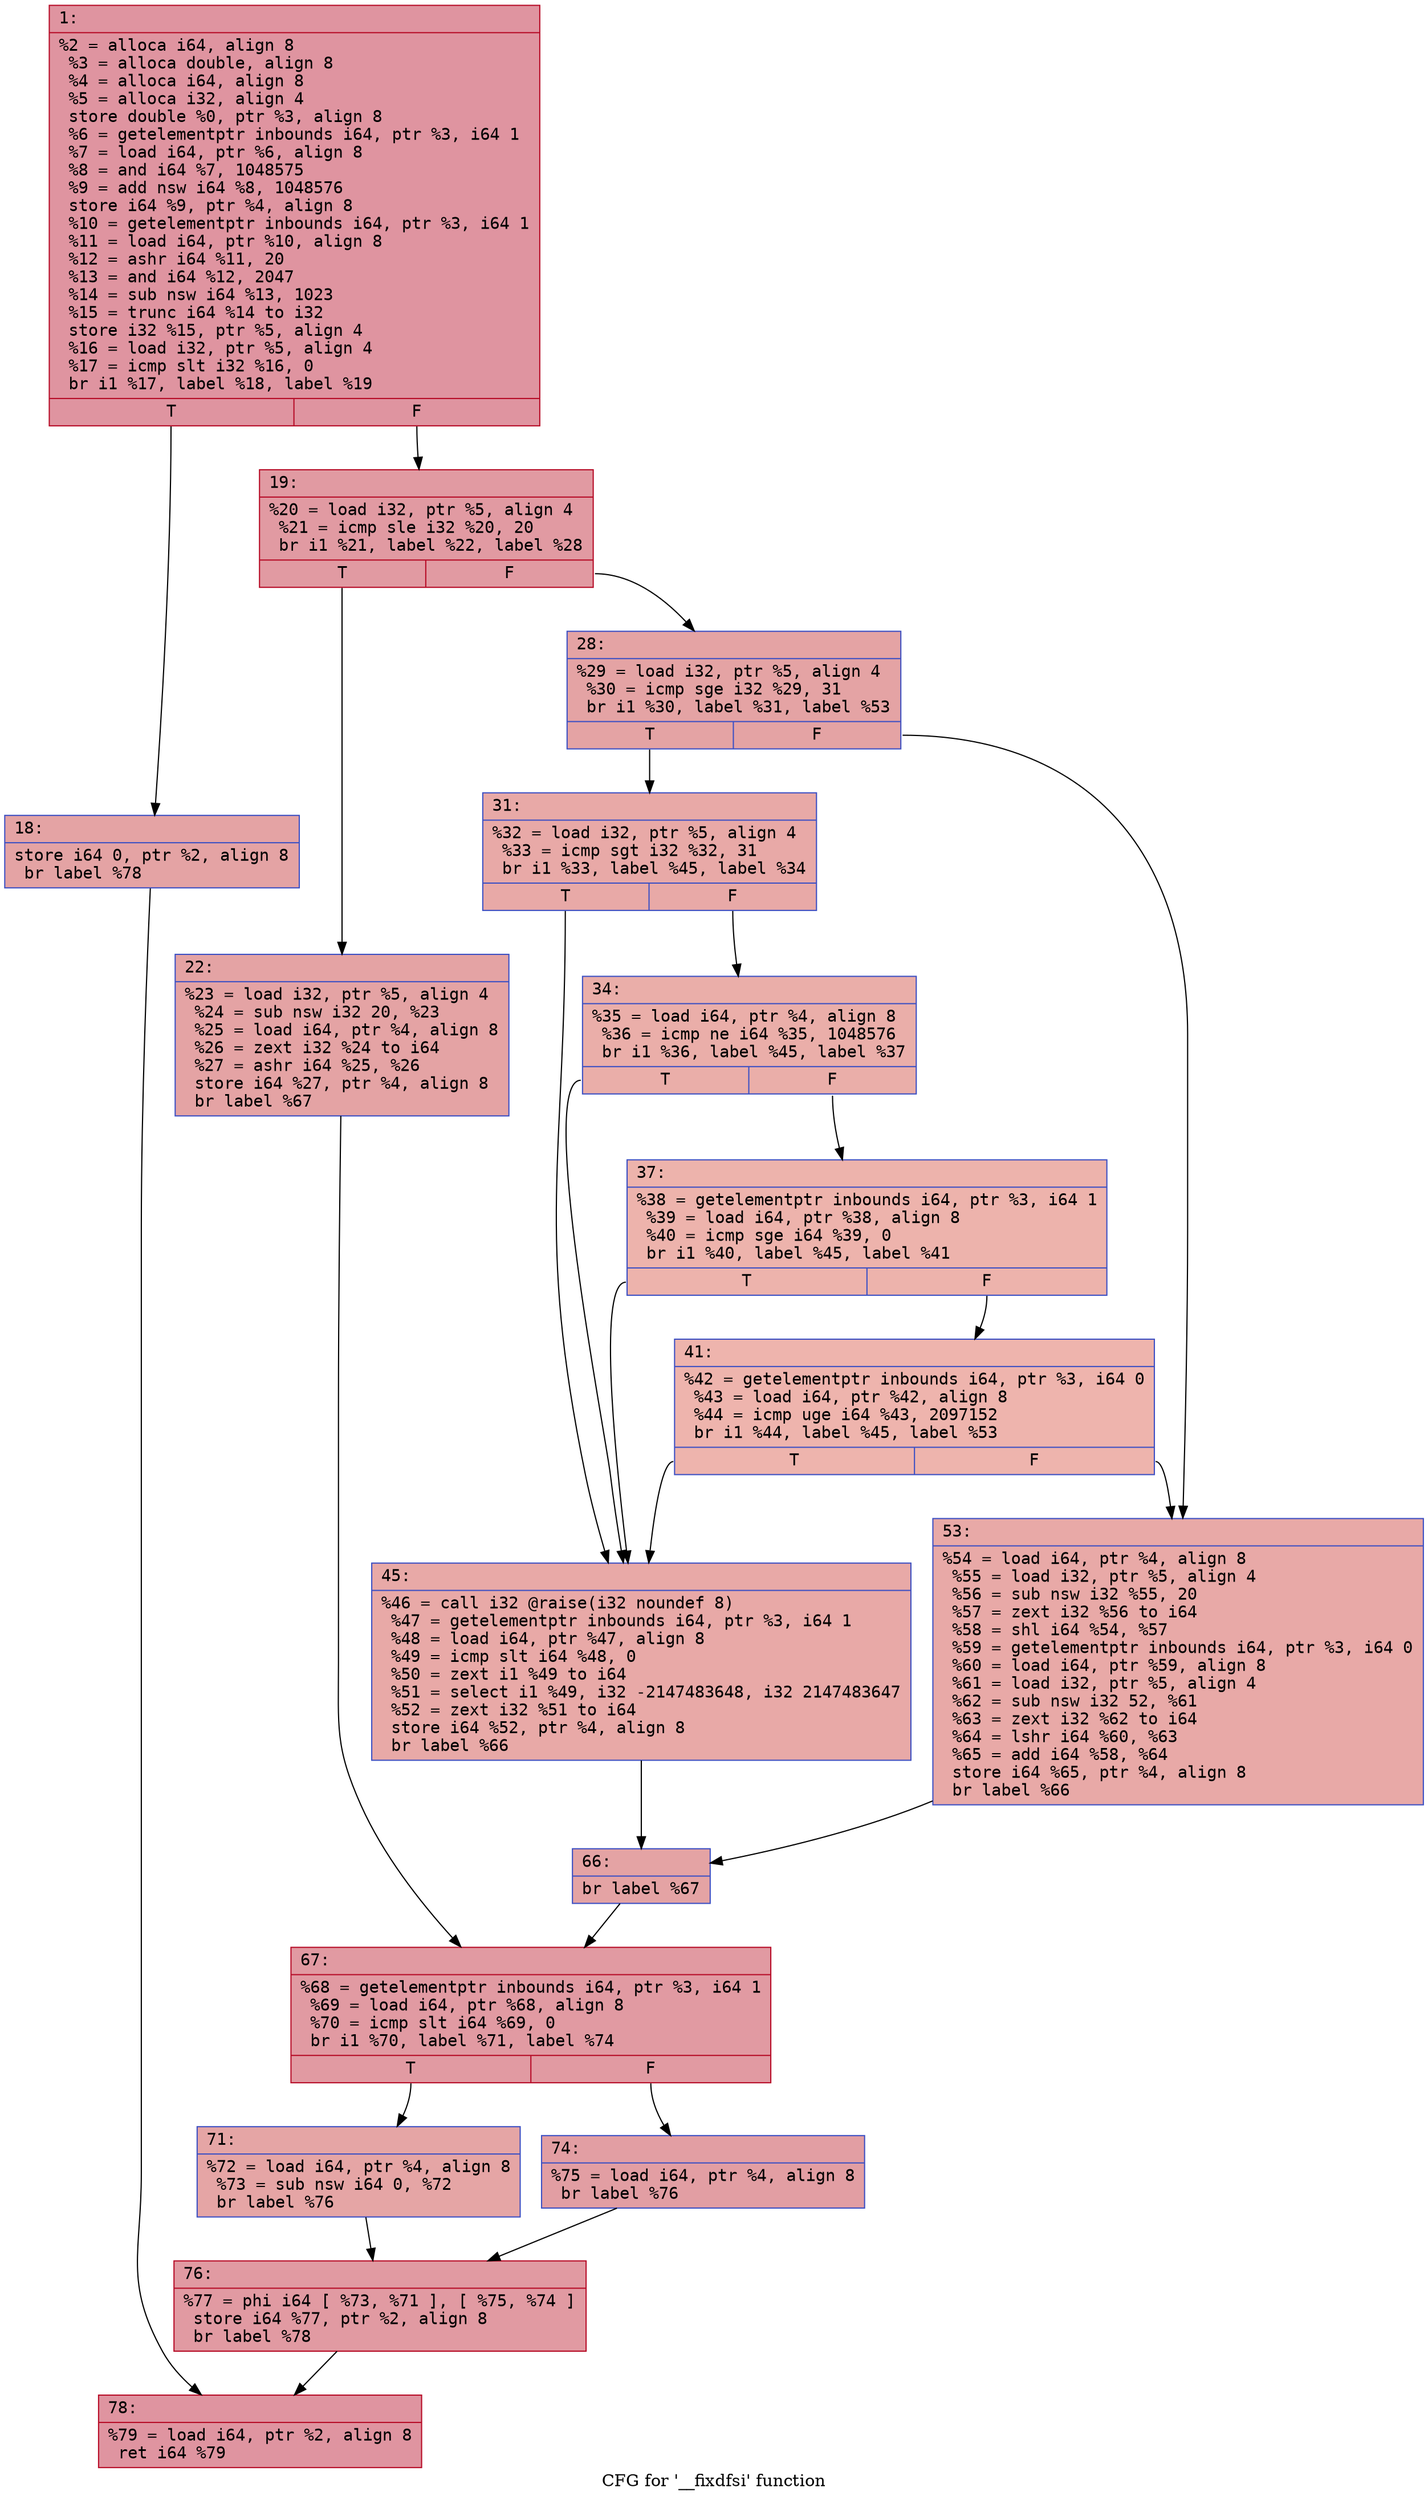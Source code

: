 digraph "CFG for '__fixdfsi' function" {
	label="CFG for '__fixdfsi' function";

	Node0x600000b21680 [shape=record,color="#b70d28ff", style=filled, fillcolor="#b70d2870" fontname="Courier",label="{1:\l|  %2 = alloca i64, align 8\l  %3 = alloca double, align 8\l  %4 = alloca i64, align 8\l  %5 = alloca i32, align 4\l  store double %0, ptr %3, align 8\l  %6 = getelementptr inbounds i64, ptr %3, i64 1\l  %7 = load i64, ptr %6, align 8\l  %8 = and i64 %7, 1048575\l  %9 = add nsw i64 %8, 1048576\l  store i64 %9, ptr %4, align 8\l  %10 = getelementptr inbounds i64, ptr %3, i64 1\l  %11 = load i64, ptr %10, align 8\l  %12 = ashr i64 %11, 20\l  %13 = and i64 %12, 2047\l  %14 = sub nsw i64 %13, 1023\l  %15 = trunc i64 %14 to i32\l  store i32 %15, ptr %5, align 4\l  %16 = load i32, ptr %5, align 4\l  %17 = icmp slt i32 %16, 0\l  br i1 %17, label %18, label %19\l|{<s0>T|<s1>F}}"];
	Node0x600000b21680:s0 -> Node0x600000b216d0[tooltip="1 -> 18\nProbability 37.50%" ];
	Node0x600000b21680:s1 -> Node0x600000b21720[tooltip="1 -> 19\nProbability 62.50%" ];
	Node0x600000b216d0 [shape=record,color="#3d50c3ff", style=filled, fillcolor="#c32e3170" fontname="Courier",label="{18:\l|  store i64 0, ptr %2, align 8\l  br label %78\l}"];
	Node0x600000b216d0 -> Node0x600000b21b80[tooltip="18 -> 78\nProbability 100.00%" ];
	Node0x600000b21720 [shape=record,color="#b70d28ff", style=filled, fillcolor="#bb1b2c70" fontname="Courier",label="{19:\l|  %20 = load i32, ptr %5, align 4\l  %21 = icmp sle i32 %20, 20\l  br i1 %21, label %22, label %28\l|{<s0>T|<s1>F}}"];
	Node0x600000b21720:s0 -> Node0x600000b21770[tooltip="19 -> 22\nProbability 50.00%" ];
	Node0x600000b21720:s1 -> Node0x600000b217c0[tooltip="19 -> 28\nProbability 50.00%" ];
	Node0x600000b21770 [shape=record,color="#3d50c3ff", style=filled, fillcolor="#c32e3170" fontname="Courier",label="{22:\l|  %23 = load i32, ptr %5, align 4\l  %24 = sub nsw i32 20, %23\l  %25 = load i64, ptr %4, align 8\l  %26 = zext i32 %24 to i64\l  %27 = ashr i64 %25, %26\l  store i64 %27, ptr %4, align 8\l  br label %67\l}"];
	Node0x600000b21770 -> Node0x600000b21a40[tooltip="22 -> 67\nProbability 100.00%" ];
	Node0x600000b217c0 [shape=record,color="#3d50c3ff", style=filled, fillcolor="#c32e3170" fontname="Courier",label="{28:\l|  %29 = load i32, ptr %5, align 4\l  %30 = icmp sge i32 %29, 31\l  br i1 %30, label %31, label %53\l|{<s0>T|<s1>F}}"];
	Node0x600000b217c0:s0 -> Node0x600000b21810[tooltip="28 -> 31\nProbability 50.00%" ];
	Node0x600000b217c0:s1 -> Node0x600000b219a0[tooltip="28 -> 53\nProbability 50.00%" ];
	Node0x600000b21810 [shape=record,color="#3d50c3ff", style=filled, fillcolor="#ca3b3770" fontname="Courier",label="{31:\l|  %32 = load i32, ptr %5, align 4\l  %33 = icmp sgt i32 %32, 31\l  br i1 %33, label %45, label %34\l|{<s0>T|<s1>F}}"];
	Node0x600000b21810:s0 -> Node0x600000b21950[tooltip="31 -> 45\nProbability 50.00%" ];
	Node0x600000b21810:s1 -> Node0x600000b21860[tooltip="31 -> 34\nProbability 50.00%" ];
	Node0x600000b21860 [shape=record,color="#3d50c3ff", style=filled, fillcolor="#d0473d70" fontname="Courier",label="{34:\l|  %35 = load i64, ptr %4, align 8\l  %36 = icmp ne i64 %35, 1048576\l  br i1 %36, label %45, label %37\l|{<s0>T|<s1>F}}"];
	Node0x600000b21860:s0 -> Node0x600000b21950[tooltip="34 -> 45\nProbability 50.00%" ];
	Node0x600000b21860:s1 -> Node0x600000b218b0[tooltip="34 -> 37\nProbability 50.00%" ];
	Node0x600000b218b0 [shape=record,color="#3d50c3ff", style=filled, fillcolor="#d6524470" fontname="Courier",label="{37:\l|  %38 = getelementptr inbounds i64, ptr %3, i64 1\l  %39 = load i64, ptr %38, align 8\l  %40 = icmp sge i64 %39, 0\l  br i1 %40, label %45, label %41\l|{<s0>T|<s1>F}}"];
	Node0x600000b218b0:s0 -> Node0x600000b21950[tooltip="37 -> 45\nProbability 50.00%" ];
	Node0x600000b218b0:s1 -> Node0x600000b21900[tooltip="37 -> 41\nProbability 50.00%" ];
	Node0x600000b21900 [shape=record,color="#3d50c3ff", style=filled, fillcolor="#d8564670" fontname="Courier",label="{41:\l|  %42 = getelementptr inbounds i64, ptr %3, i64 0\l  %43 = load i64, ptr %42, align 8\l  %44 = icmp uge i64 %43, 2097152\l  br i1 %44, label %45, label %53\l|{<s0>T|<s1>F}}"];
	Node0x600000b21900:s0 -> Node0x600000b21950[tooltip="41 -> 45\nProbability 50.00%" ];
	Node0x600000b21900:s1 -> Node0x600000b219a0[tooltip="41 -> 53\nProbability 50.00%" ];
	Node0x600000b21950 [shape=record,color="#3d50c3ff", style=filled, fillcolor="#ca3b3770" fontname="Courier",label="{45:\l|  %46 = call i32 @raise(i32 noundef 8)\l  %47 = getelementptr inbounds i64, ptr %3, i64 1\l  %48 = load i64, ptr %47, align 8\l  %49 = icmp slt i64 %48, 0\l  %50 = zext i1 %49 to i64\l  %51 = select i1 %49, i32 -2147483648, i32 2147483647\l  %52 = zext i32 %51 to i64\l  store i64 %52, ptr %4, align 8\l  br label %66\l}"];
	Node0x600000b21950 -> Node0x600000b219f0[tooltip="45 -> 66\nProbability 100.00%" ];
	Node0x600000b219a0 [shape=record,color="#3d50c3ff", style=filled, fillcolor="#ca3b3770" fontname="Courier",label="{53:\l|  %54 = load i64, ptr %4, align 8\l  %55 = load i32, ptr %5, align 4\l  %56 = sub nsw i32 %55, 20\l  %57 = zext i32 %56 to i64\l  %58 = shl i64 %54, %57\l  %59 = getelementptr inbounds i64, ptr %3, i64 0\l  %60 = load i64, ptr %59, align 8\l  %61 = load i32, ptr %5, align 4\l  %62 = sub nsw i32 52, %61\l  %63 = zext i32 %62 to i64\l  %64 = lshr i64 %60, %63\l  %65 = add i64 %58, %64\l  store i64 %65, ptr %4, align 8\l  br label %66\l}"];
	Node0x600000b219a0 -> Node0x600000b219f0[tooltip="53 -> 66\nProbability 100.00%" ];
	Node0x600000b219f0 [shape=record,color="#3d50c3ff", style=filled, fillcolor="#c32e3170" fontname="Courier",label="{66:\l|  br label %67\l}"];
	Node0x600000b219f0 -> Node0x600000b21a40[tooltip="66 -> 67\nProbability 100.00%" ];
	Node0x600000b21a40 [shape=record,color="#b70d28ff", style=filled, fillcolor="#bb1b2c70" fontname="Courier",label="{67:\l|  %68 = getelementptr inbounds i64, ptr %3, i64 1\l  %69 = load i64, ptr %68, align 8\l  %70 = icmp slt i64 %69, 0\l  br i1 %70, label %71, label %74\l|{<s0>T|<s1>F}}"];
	Node0x600000b21a40:s0 -> Node0x600000b21a90[tooltip="67 -> 71\nProbability 37.50%" ];
	Node0x600000b21a40:s1 -> Node0x600000b21ae0[tooltip="67 -> 74\nProbability 62.50%" ];
	Node0x600000b21a90 [shape=record,color="#3d50c3ff", style=filled, fillcolor="#c5333470" fontname="Courier",label="{71:\l|  %72 = load i64, ptr %4, align 8\l  %73 = sub nsw i64 0, %72\l  br label %76\l}"];
	Node0x600000b21a90 -> Node0x600000b21b30[tooltip="71 -> 76\nProbability 100.00%" ];
	Node0x600000b21ae0 [shape=record,color="#3d50c3ff", style=filled, fillcolor="#be242e70" fontname="Courier",label="{74:\l|  %75 = load i64, ptr %4, align 8\l  br label %76\l}"];
	Node0x600000b21ae0 -> Node0x600000b21b30[tooltip="74 -> 76\nProbability 100.00%" ];
	Node0x600000b21b30 [shape=record,color="#b70d28ff", style=filled, fillcolor="#bb1b2c70" fontname="Courier",label="{76:\l|  %77 = phi i64 [ %73, %71 ], [ %75, %74 ]\l  store i64 %77, ptr %2, align 8\l  br label %78\l}"];
	Node0x600000b21b30 -> Node0x600000b21b80[tooltip="76 -> 78\nProbability 100.00%" ];
	Node0x600000b21b80 [shape=record,color="#b70d28ff", style=filled, fillcolor="#b70d2870" fontname="Courier",label="{78:\l|  %79 = load i64, ptr %2, align 8\l  ret i64 %79\l}"];
}
